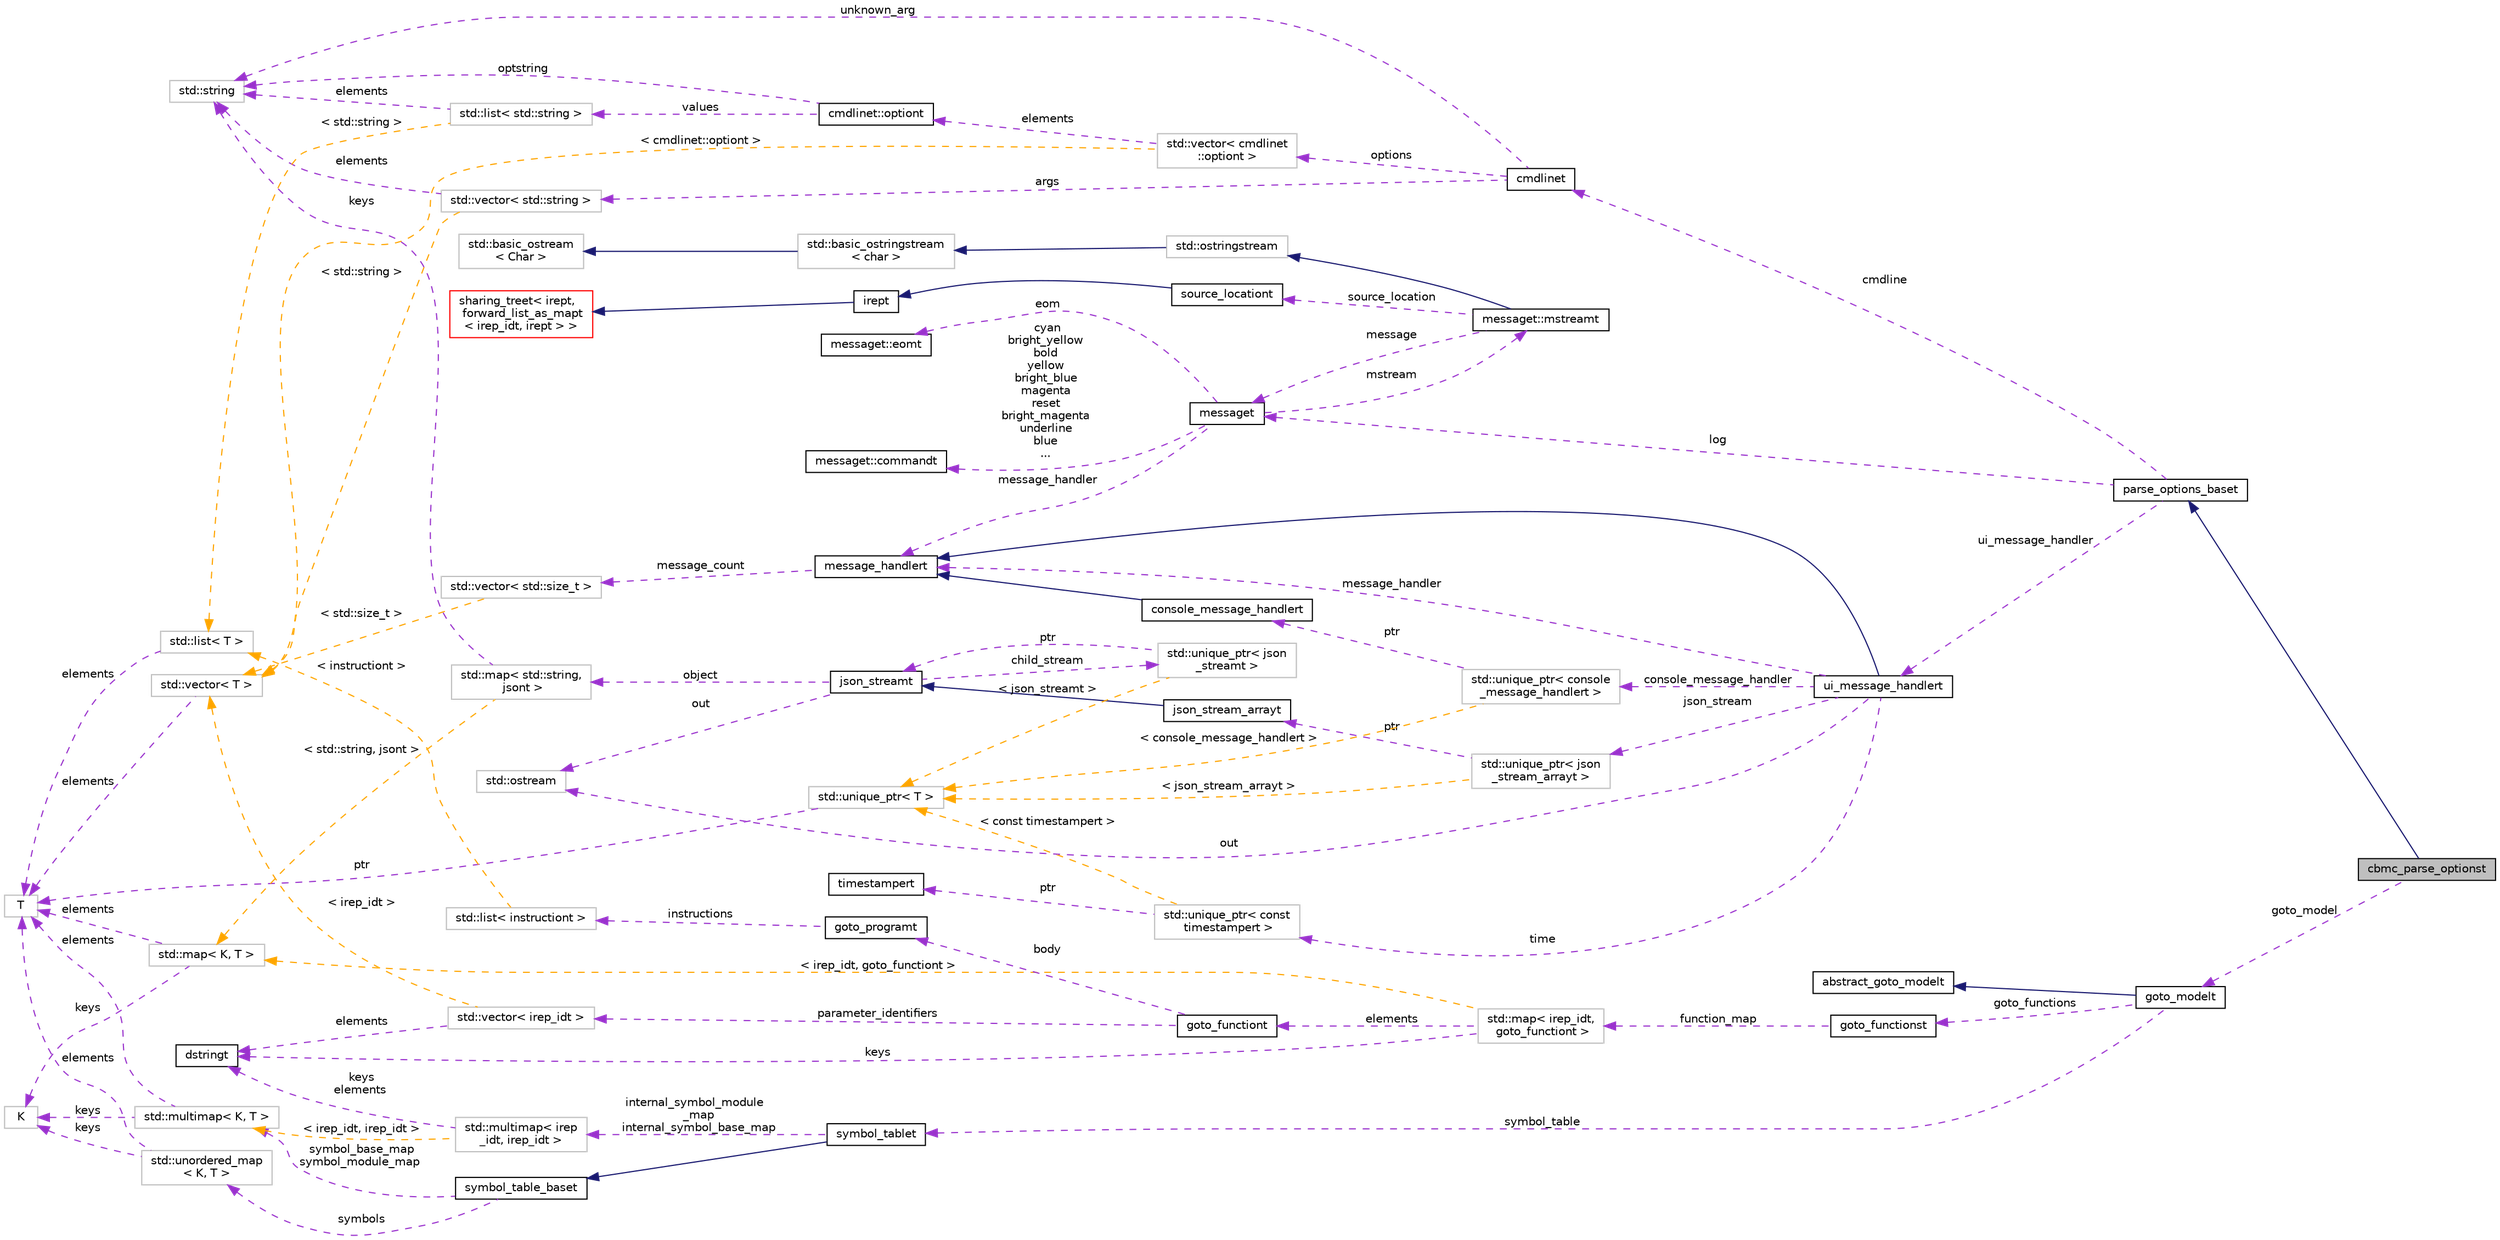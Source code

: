 digraph "cbmc_parse_optionst"
{
 // LATEX_PDF_SIZE
  bgcolor="transparent";
  edge [fontname="Helvetica",fontsize="10",labelfontname="Helvetica",labelfontsize="10"];
  node [fontname="Helvetica",fontsize="10",shape=record];
  rankdir="LR";
  Node1 [label="cbmc_parse_optionst",height=0.2,width=0.4,color="black", fillcolor="grey75", style="filled", fontcolor="black",tooltip=" "];
  Node2 -> Node1 [dir="back",color="midnightblue",fontsize="10",style="solid",fontname="Helvetica"];
  Node2 [label="parse_options_baset",height=0.2,width=0.4,color="black",URL="$classparse__options__baset.html",tooltip=" "];
  Node3 -> Node2 [dir="back",color="darkorchid3",fontsize="10",style="dashed",label=" log" ,fontname="Helvetica"];
  Node3 [label="messaget",height=0.2,width=0.4,color="black",URL="$classmessaget.html",tooltip="Class that provides messages with a built-in verbosity 'level'."];
  Node4 -> Node3 [dir="back",color="darkorchid3",fontsize="10",style="dashed",label=" message_handler" ,fontname="Helvetica"];
  Node4 [label="message_handlert",height=0.2,width=0.4,color="black",URL="$classmessage__handlert.html",tooltip=" "];
  Node5 -> Node4 [dir="back",color="darkorchid3",fontsize="10",style="dashed",label=" message_count" ,fontname="Helvetica"];
  Node5 [label="std::vector\< std::size_t \>",height=0.2,width=0.4,color="grey75",tooltip=" "];
  Node6 -> Node5 [dir="back",color="orange",fontsize="10",style="dashed",label=" \< std::size_t \>" ,fontname="Helvetica"];
  Node6 [label="std::vector\< T \>",height=0.2,width=0.4,color="grey75",tooltip="STL class."];
  Node7 -> Node6 [dir="back",color="darkorchid3",fontsize="10",style="dashed",label=" elements" ,fontname="Helvetica"];
  Node7 [label="T",height=0.2,width=0.4,color="grey75",tooltip=" "];
  Node8 -> Node3 [dir="back",color="darkorchid3",fontsize="10",style="dashed",label=" cyan\nbright_yellow\nbold\nyellow\nbright_blue\nmagenta\nreset\nbright_magenta\nunderline\nblue\n..." ,fontname="Helvetica"];
  Node8 [label="messaget::commandt",height=0.2,width=0.4,color="black",URL="$classmessaget_1_1commandt.html",tooltip=" "];
  Node9 -> Node3 [dir="back",color="darkorchid3",fontsize="10",style="dashed",label=" mstream" ,fontname="Helvetica"];
  Node9 [label="messaget::mstreamt",height=0.2,width=0.4,color="black",URL="$classmessaget_1_1mstreamt.html",tooltip=" "];
  Node10 -> Node9 [dir="back",color="midnightblue",fontsize="10",style="solid",fontname="Helvetica"];
  Node10 [label="std::ostringstream",height=0.2,width=0.4,color="grey75",tooltip="STL class."];
  Node11 -> Node10 [dir="back",color="midnightblue",fontsize="10",style="solid",fontname="Helvetica"];
  Node11 [label="std::basic_ostringstream\l\< char \>",height=0.2,width=0.4,color="grey75",tooltip="STL class."];
  Node12 -> Node11 [dir="back",color="midnightblue",fontsize="10",style="solid",fontname="Helvetica"];
  Node12 [label="std::basic_ostream\l\< Char \>",height=0.2,width=0.4,color="grey75",tooltip="STL class."];
  Node3 -> Node9 [dir="back",color="darkorchid3",fontsize="10",style="dashed",label=" message" ,fontname="Helvetica"];
  Node15 -> Node9 [dir="back",color="darkorchid3",fontsize="10",style="dashed",label=" source_location" ,fontname="Helvetica"];
  Node15 [label="source_locationt",height=0.2,width=0.4,color="black",URL="$classsource__locationt.html",tooltip=" "];
  Node16 -> Node15 [dir="back",color="midnightblue",fontsize="10",style="solid",fontname="Helvetica"];
  Node16 [label="irept",height=0.2,width=0.4,color="black",URL="$classirept.html",tooltip="There are a large number of kinds of tree structured or tree-like data in CPROVER."];
  Node17 -> Node16 [dir="back",color="midnightblue",fontsize="10",style="solid",fontname="Helvetica"];
  Node17 [label="sharing_treet\< irept,\l forward_list_as_mapt\l\< irep_idt, irept \> \>",height=0.2,width=0.4,color="red",URL="$classsharing__treet.html",tooltip=" "];
  Node23 -> Node3 [dir="back",color="darkorchid3",fontsize="10",style="dashed",label=" eom" ,fontname="Helvetica"];
  Node23 [label="messaget::eomt",height=0.2,width=0.4,color="black",URL="$classmessaget_1_1eomt.html",tooltip=" "];
  Node24 -> Node2 [dir="back",color="darkorchid3",fontsize="10",style="dashed",label=" ui_message_handler" ,fontname="Helvetica"];
  Node24 [label="ui_message_handlert",height=0.2,width=0.4,color="black",URL="$classui__message__handlert.html",tooltip=" "];
  Node4 -> Node24 [dir="back",color="midnightblue",fontsize="10",style="solid",fontname="Helvetica"];
  Node4 -> Node24 [dir="back",color="darkorchid3",fontsize="10",style="dashed",label=" message_handler" ,fontname="Helvetica"];
  Node25 -> Node24 [dir="back",color="darkorchid3",fontsize="10",style="dashed",label=" json_stream" ,fontname="Helvetica"];
  Node25 [label="std::unique_ptr\< json\l_stream_arrayt \>",height=0.2,width=0.4,color="grey75",tooltip=" "];
  Node26 -> Node25 [dir="back",color="darkorchid3",fontsize="10",style="dashed",label=" ptr" ,fontname="Helvetica"];
  Node26 [label="json_stream_arrayt",height=0.2,width=0.4,color="black",URL="$classjson__stream__arrayt.html",tooltip="Provides methods for streaming JSON arrays."];
  Node27 -> Node26 [dir="back",color="midnightblue",fontsize="10",style="solid",fontname="Helvetica"];
  Node27 [label="json_streamt",height=0.2,width=0.4,color="black",URL="$classjson__streamt.html",tooltip="This class provides a facility for streaming JSON objects directly to the output instead of waiting f..."];
  Node28 -> Node27 [dir="back",color="darkorchid3",fontsize="10",style="dashed",label=" child_stream" ,fontname="Helvetica"];
  Node28 [label="std::unique_ptr\< json\l_streamt \>",height=0.2,width=0.4,color="grey75",tooltip=" "];
  Node27 -> Node28 [dir="back",color="darkorchid3",fontsize="10",style="dashed",label=" ptr" ,fontname="Helvetica"];
  Node29 -> Node28 [dir="back",color="orange",fontsize="10",style="dashed",label=" \< json_streamt \>" ,fontname="Helvetica"];
  Node29 [label="std::unique_ptr\< T \>",height=0.2,width=0.4,color="grey75",tooltip="STL class."];
  Node7 -> Node29 [dir="back",color="darkorchid3",fontsize="10",style="dashed",label=" ptr" ,fontname="Helvetica"];
  Node30 -> Node27 [dir="back",color="darkorchid3",fontsize="10",style="dashed",label=" object" ,fontname="Helvetica"];
  Node30 [label="std::map\< std::string,\l jsont \>",height=0.2,width=0.4,color="grey75",tooltip=" "];
  Node33 -> Node30 [dir="back",color="darkorchid3",fontsize="10",style="dashed",label=" keys" ,fontname="Helvetica"];
  Node33 [label="std::string",height=0.2,width=0.4,color="grey75",tooltip="STL class."];
  Node35 -> Node30 [dir="back",color="orange",fontsize="10",style="dashed",label=" \< std::string, jsont \>" ,fontname="Helvetica"];
  Node35 [label="std::map\< K, T \>",height=0.2,width=0.4,color="grey75",tooltip="STL class."];
  Node36 -> Node35 [dir="back",color="darkorchid3",fontsize="10",style="dashed",label=" keys" ,fontname="Helvetica"];
  Node36 [label="K",height=0.2,width=0.4,color="grey75",tooltip=" "];
  Node7 -> Node35 [dir="back",color="darkorchid3",fontsize="10",style="dashed",label=" elements" ,fontname="Helvetica"];
  Node37 -> Node27 [dir="back",color="darkorchid3",fontsize="10",style="dashed",label=" out" ,fontname="Helvetica"];
  Node37 [label="std::ostream",height=0.2,width=0.4,color="grey75",tooltip="STL class."];
  Node29 -> Node25 [dir="back",color="orange",fontsize="10",style="dashed",label=" \< json_stream_arrayt \>" ,fontname="Helvetica"];
  Node39 -> Node24 [dir="back",color="darkorchid3",fontsize="10",style="dashed",label=" console_message_handler" ,fontname="Helvetica"];
  Node39 [label="std::unique_ptr\< console\l_message_handlert \>",height=0.2,width=0.4,color="grey75",tooltip=" "];
  Node40 -> Node39 [dir="back",color="darkorchid3",fontsize="10",style="dashed",label=" ptr" ,fontname="Helvetica"];
  Node40 [label="console_message_handlert",height=0.2,width=0.4,color="black",URL="$classconsole__message__handlert.html",tooltip=" "];
  Node4 -> Node40 [dir="back",color="midnightblue",fontsize="10",style="solid",fontname="Helvetica"];
  Node29 -> Node39 [dir="back",color="orange",fontsize="10",style="dashed",label=" \< console_message_handlert \>" ,fontname="Helvetica"];
  Node37 -> Node24 [dir="back",color="darkorchid3",fontsize="10",style="dashed",label=" out" ,fontname="Helvetica"];
  Node41 -> Node24 [dir="back",color="darkorchid3",fontsize="10",style="dashed",label=" time" ,fontname="Helvetica"];
  Node41 [label="std::unique_ptr\< const\l timestampert \>",height=0.2,width=0.4,color="grey75",tooltip=" "];
  Node42 -> Node41 [dir="back",color="darkorchid3",fontsize="10",style="dashed",label=" ptr" ,fontname="Helvetica"];
  Node42 [label="timestampert",height=0.2,width=0.4,color="black",URL="$classtimestampert.html",tooltip="Timestamp class hierarchy."];
  Node29 -> Node41 [dir="back",color="orange",fontsize="10",style="dashed",label=" \< const timestampert \>" ,fontname="Helvetica"];
  Node43 -> Node2 [dir="back",color="darkorchid3",fontsize="10",style="dashed",label=" cmdline" ,fontname="Helvetica"];
  Node43 [label="cmdlinet",height=0.2,width=0.4,color="black",URL="$classcmdlinet.html",tooltip=" "];
  Node44 -> Node43 [dir="back",color="darkorchid3",fontsize="10",style="dashed",label=" options" ,fontname="Helvetica"];
  Node44 [label="std::vector\< cmdlinet\l::optiont \>",height=0.2,width=0.4,color="grey75",tooltip=" "];
  Node45 -> Node44 [dir="back",color="darkorchid3",fontsize="10",style="dashed",label=" elements" ,fontname="Helvetica"];
  Node45 [label="cmdlinet::optiont",height=0.2,width=0.4,color="black",URL="$structcmdlinet_1_1optiont.html",tooltip=" "];
  Node33 -> Node45 [dir="back",color="darkorchid3",fontsize="10",style="dashed",label=" optstring" ,fontname="Helvetica"];
  Node46 -> Node45 [dir="back",color="darkorchid3",fontsize="10",style="dashed",label=" values" ,fontname="Helvetica"];
  Node46 [label="std::list\< std::string \>",height=0.2,width=0.4,color="grey75",tooltip=" "];
  Node33 -> Node46 [dir="back",color="darkorchid3",fontsize="10",style="dashed",label=" elements" ,fontname="Helvetica"];
  Node47 -> Node46 [dir="back",color="orange",fontsize="10",style="dashed",label=" \< std::string \>" ,fontname="Helvetica"];
  Node47 [label="std::list\< T \>",height=0.2,width=0.4,color="grey75",tooltip="STL class."];
  Node7 -> Node47 [dir="back",color="darkorchid3",fontsize="10",style="dashed",label=" elements" ,fontname="Helvetica"];
  Node6 -> Node44 [dir="back",color="orange",fontsize="10",style="dashed",label=" \< cmdlinet::optiont \>" ,fontname="Helvetica"];
  Node33 -> Node43 [dir="back",color="darkorchid3",fontsize="10",style="dashed",label=" unknown_arg" ,fontname="Helvetica"];
  Node48 -> Node43 [dir="back",color="darkorchid3",fontsize="10",style="dashed",label=" args" ,fontname="Helvetica"];
  Node48 [label="std::vector\< std::string \>",height=0.2,width=0.4,color="grey75",tooltip=" "];
  Node33 -> Node48 [dir="back",color="darkorchid3",fontsize="10",style="dashed",label=" elements" ,fontname="Helvetica"];
  Node6 -> Node48 [dir="back",color="orange",fontsize="10",style="dashed",label=" \< std::string \>" ,fontname="Helvetica"];
  Node49 -> Node1 [dir="back",color="darkorchid3",fontsize="10",style="dashed",label=" goto_model" ,fontname="Helvetica"];
  Node49 [label="goto_modelt",height=0.2,width=0.4,color="black",URL="$classgoto__modelt.html",tooltip=" "];
  Node50 -> Node49 [dir="back",color="midnightblue",fontsize="10",style="solid",fontname="Helvetica"];
  Node50 [label="abstract_goto_modelt",height=0.2,width=0.4,color="black",URL="$classabstract__goto__modelt.html",tooltip="Abstract interface to eager or lazy GOTO models."];
  Node51 -> Node49 [dir="back",color="darkorchid3",fontsize="10",style="dashed",label=" symbol_table" ,fontname="Helvetica"];
  Node51 [label="symbol_tablet",height=0.2,width=0.4,color="black",URL="$classsymbol__tablet.html",tooltip="The symbol table."];
  Node52 -> Node51 [dir="back",color="midnightblue",fontsize="10",style="solid",fontname="Helvetica"];
  Node52 [label="symbol_table_baset",height=0.2,width=0.4,color="black",URL="$classsymbol__table__baset.html",tooltip="The symbol table base class interface."];
  Node53 -> Node52 [dir="back",color="darkorchid3",fontsize="10",style="dashed",label=" symbol_base_map\nsymbol_module_map" ,fontname="Helvetica"];
  Node53 [label="std::multimap\< K, T \>",height=0.2,width=0.4,color="grey75",tooltip="STL class."];
  Node36 -> Node53 [dir="back",color="darkorchid3",fontsize="10",style="dashed",label=" keys" ,fontname="Helvetica"];
  Node7 -> Node53 [dir="back",color="darkorchid3",fontsize="10",style="dashed",label=" elements" ,fontname="Helvetica"];
  Node54 -> Node52 [dir="back",color="darkorchid3",fontsize="10",style="dashed",label=" symbols" ,fontname="Helvetica"];
  Node54 [label="std::unordered_map\l\< K, T \>",height=0.2,width=0.4,color="grey75",tooltip="STL class."];
  Node36 -> Node54 [dir="back",color="darkorchid3",fontsize="10",style="dashed",label=" keys" ,fontname="Helvetica"];
  Node7 -> Node54 [dir="back",color="darkorchid3",fontsize="10",style="dashed",label=" elements" ,fontname="Helvetica"];
  Node55 -> Node51 [dir="back",color="darkorchid3",fontsize="10",style="dashed",label=" internal_symbol_module\l_map\ninternal_symbol_base_map" ,fontname="Helvetica"];
  Node55 [label="std::multimap\< irep\l_idt, irep_idt \>",height=0.2,width=0.4,color="grey75",tooltip=" "];
  Node21 -> Node55 [dir="back",color="darkorchid3",fontsize="10",style="dashed",label=" keys\nelements" ,fontname="Helvetica"];
  Node21 [label="dstringt",height=0.2,width=0.4,color="black",URL="$classdstringt.html",tooltip="dstringt has one field, an unsigned integer no which is an index into a static table of strings."];
  Node53 -> Node55 [dir="back",color="orange",fontsize="10",style="dashed",label=" \< irep_idt, irep_idt \>" ,fontname="Helvetica"];
  Node56 -> Node49 [dir="back",color="darkorchid3",fontsize="10",style="dashed",label=" goto_functions" ,fontname="Helvetica"];
  Node56 [label="goto_functionst",height=0.2,width=0.4,color="black",URL="$classgoto__functionst.html",tooltip="A collection of goto functions."];
  Node57 -> Node56 [dir="back",color="darkorchid3",fontsize="10",style="dashed",label=" function_map" ,fontname="Helvetica"];
  Node57 [label="std::map\< irep_idt,\l goto_functiont \>",height=0.2,width=0.4,color="grey75",tooltip=" "];
  Node58 -> Node57 [dir="back",color="darkorchid3",fontsize="10",style="dashed",label=" elements" ,fontname="Helvetica"];
  Node58 [label="goto_functiont",height=0.2,width=0.4,color="black",URL="$classgoto__functiont.html",tooltip="A goto function, consisting of function body (see body) and parameter identifiers (see parameter_iden..."];
  Node59 -> Node58 [dir="back",color="darkorchid3",fontsize="10",style="dashed",label=" parameter_identifiers" ,fontname="Helvetica"];
  Node59 [label="std::vector\< irep_idt \>",height=0.2,width=0.4,color="grey75",tooltip=" "];
  Node21 -> Node59 [dir="back",color="darkorchid3",fontsize="10",style="dashed",label=" elements" ,fontname="Helvetica"];
  Node6 -> Node59 [dir="back",color="orange",fontsize="10",style="dashed",label=" \< irep_idt \>" ,fontname="Helvetica"];
  Node60 -> Node58 [dir="back",color="darkorchid3",fontsize="10",style="dashed",label=" body" ,fontname="Helvetica"];
  Node60 [label="goto_programt",height=0.2,width=0.4,color="black",URL="$classgoto__programt.html",tooltip="A generic container class for the GOTO intermediate representation of one function."];
  Node61 -> Node60 [dir="back",color="darkorchid3",fontsize="10",style="dashed",label=" instructions" ,fontname="Helvetica"];
  Node61 [label="std::list\< instructiont \>",height=0.2,width=0.4,color="grey75",tooltip=" "];
  Node47 -> Node61 [dir="back",color="orange",fontsize="10",style="dashed",label=" \< instructiont \>" ,fontname="Helvetica"];
  Node21 -> Node57 [dir="back",color="darkorchid3",fontsize="10",style="dashed",label=" keys" ,fontname="Helvetica"];
  Node35 -> Node57 [dir="back",color="orange",fontsize="10",style="dashed",label=" \< irep_idt, goto_functiont \>" ,fontname="Helvetica"];
}
